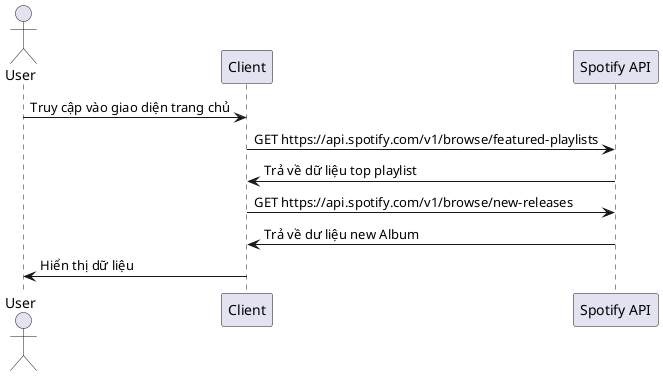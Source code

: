 @startuml
actor User
participant "Client" as Client
participant "Spotify API" as Spotify



User -> Client: Truy cập vào giao diện trang chủ
Client -> Spotify: GET https://api.spotify.com/v1/browse/featured-playlists


Spotify -> Client: Trả về dữ liệu top playlist
Client -> Spotify: GET https://api.spotify.com/v1/browse/new-releases


Spotify -> Client: Trả về dư liệu new Album 
Client -> User: Hiển thị dữ liệu

@enduml